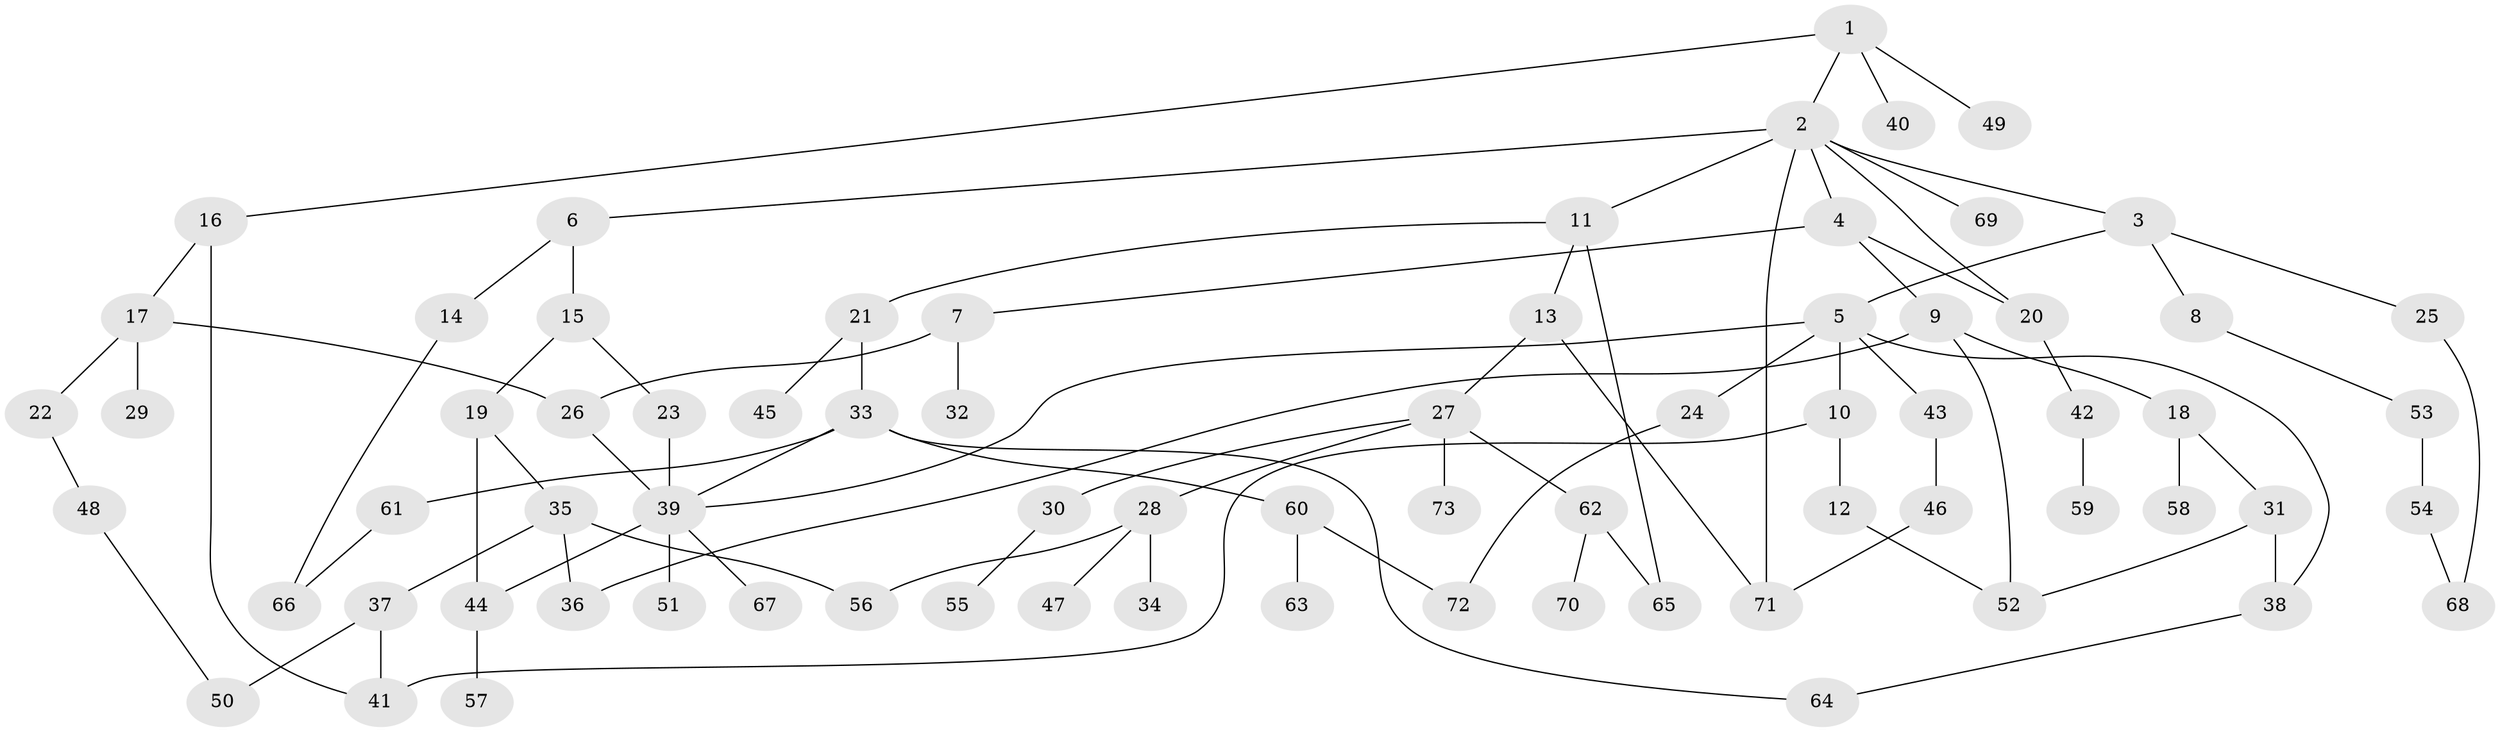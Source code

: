 // Generated by graph-tools (version 1.1) at 2025/10/02/27/25 16:10:53]
// undirected, 73 vertices, 93 edges
graph export_dot {
graph [start="1"]
  node [color=gray90,style=filled];
  1;
  2;
  3;
  4;
  5;
  6;
  7;
  8;
  9;
  10;
  11;
  12;
  13;
  14;
  15;
  16;
  17;
  18;
  19;
  20;
  21;
  22;
  23;
  24;
  25;
  26;
  27;
  28;
  29;
  30;
  31;
  32;
  33;
  34;
  35;
  36;
  37;
  38;
  39;
  40;
  41;
  42;
  43;
  44;
  45;
  46;
  47;
  48;
  49;
  50;
  51;
  52;
  53;
  54;
  55;
  56;
  57;
  58;
  59;
  60;
  61;
  62;
  63;
  64;
  65;
  66;
  67;
  68;
  69;
  70;
  71;
  72;
  73;
  1 -- 2;
  1 -- 16;
  1 -- 40;
  1 -- 49;
  2 -- 3;
  2 -- 4;
  2 -- 6;
  2 -- 11;
  2 -- 20;
  2 -- 69;
  2 -- 71;
  3 -- 5;
  3 -- 8;
  3 -- 25;
  4 -- 7;
  4 -- 9;
  4 -- 20;
  5 -- 10;
  5 -- 24;
  5 -- 38;
  5 -- 43;
  5 -- 39;
  6 -- 14;
  6 -- 15;
  7 -- 26;
  7 -- 32;
  8 -- 53;
  9 -- 18;
  9 -- 36;
  9 -- 52;
  10 -- 12;
  10 -- 41;
  11 -- 13;
  11 -- 21;
  11 -- 65;
  12 -- 52;
  13 -- 27;
  13 -- 71;
  14 -- 66;
  15 -- 19;
  15 -- 23;
  16 -- 17;
  16 -- 41;
  17 -- 22;
  17 -- 29;
  17 -- 26;
  18 -- 31;
  18 -- 58;
  19 -- 35;
  19 -- 44;
  20 -- 42;
  21 -- 33;
  21 -- 45;
  22 -- 48;
  23 -- 39;
  24 -- 72;
  25 -- 68;
  26 -- 39;
  27 -- 28;
  27 -- 30;
  27 -- 62;
  27 -- 73;
  28 -- 34;
  28 -- 47;
  28 -- 56;
  30 -- 55;
  31 -- 52;
  31 -- 38;
  33 -- 39;
  33 -- 60;
  33 -- 61;
  33 -- 64;
  35 -- 37;
  35 -- 56;
  35 -- 36;
  37 -- 41;
  37 -- 50;
  38 -- 64;
  39 -- 44;
  39 -- 51;
  39 -- 67;
  42 -- 59;
  43 -- 46;
  44 -- 57;
  46 -- 71;
  48 -- 50;
  53 -- 54;
  54 -- 68;
  60 -- 63;
  60 -- 72;
  61 -- 66;
  62 -- 65;
  62 -- 70;
}
